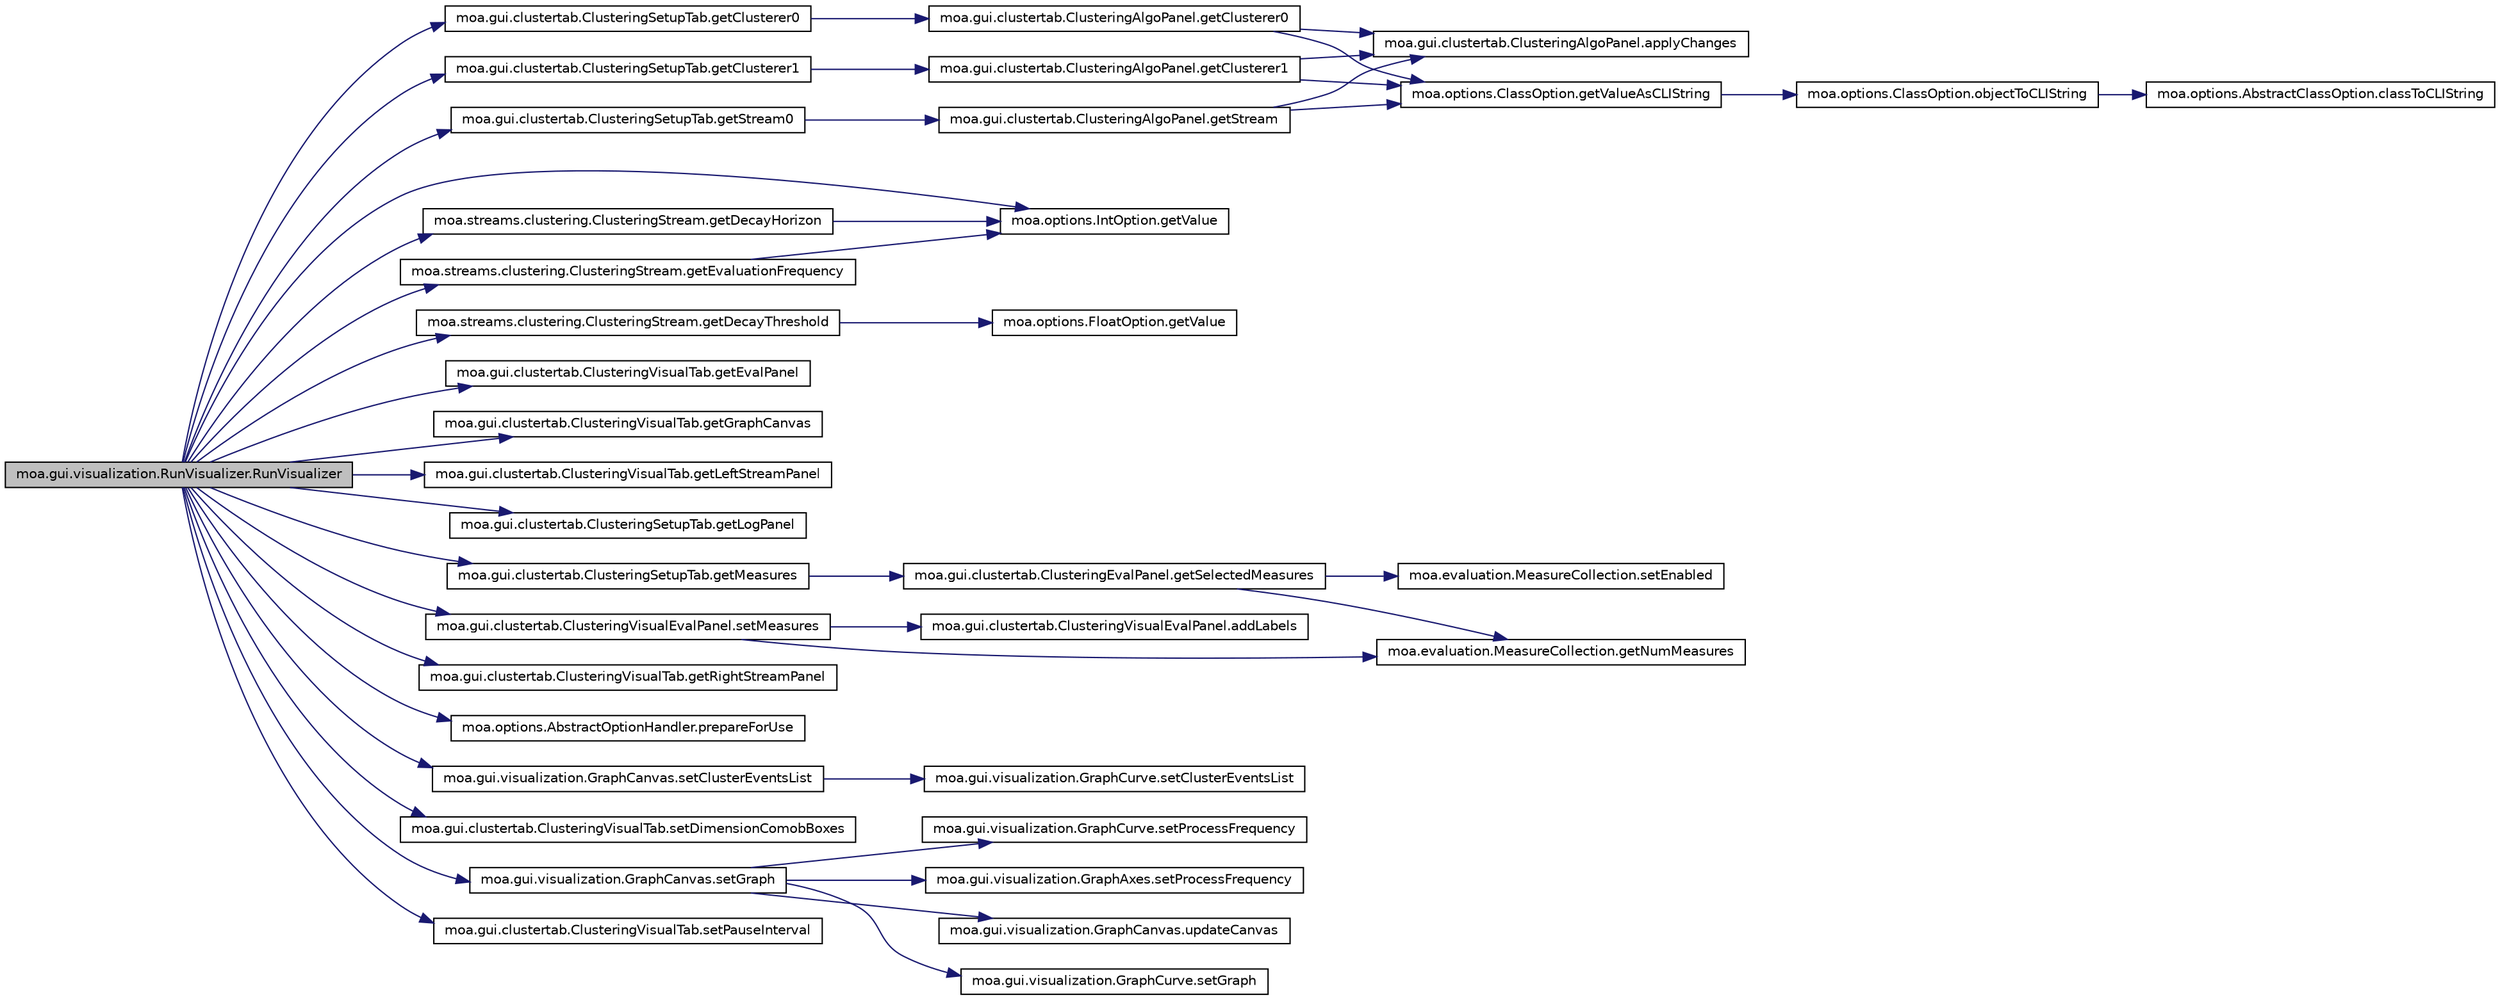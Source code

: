 digraph G
{
  edge [fontname="Helvetica",fontsize="10",labelfontname="Helvetica",labelfontsize="10"];
  node [fontname="Helvetica",fontsize="10",shape=record];
  rankdir=LR;
  Node1 [label="moa.gui.visualization.RunVisualizer.RunVisualizer",height=0.2,width=0.4,color="black", fillcolor="grey75", style="filled" fontcolor="black"];
  Node1 -> Node2 [color="midnightblue",fontsize="10",style="solid",fontname="Helvetica"];
  Node2 [label="moa.gui.clustertab.ClusteringSetupTab.getClusterer0",height=0.2,width=0.4,color="black", fillcolor="white", style="filled",URL="$classmoa_1_1gui_1_1clustertab_1_1ClusteringSetupTab.html#a99ee45aa7cdebb479957a2f67b8fea07"];
  Node2 -> Node3 [color="midnightblue",fontsize="10",style="solid",fontname="Helvetica"];
  Node3 [label="moa.gui.clustertab.ClusteringAlgoPanel.getClusterer0",height=0.2,width=0.4,color="black", fillcolor="white", style="filled",URL="$classmoa_1_1gui_1_1clustertab_1_1ClusteringAlgoPanel.html#a5fa6650dd54468473d092929f79a818e"];
  Node3 -> Node4 [color="midnightblue",fontsize="10",style="solid",fontname="Helvetica"];
  Node4 [label="moa.gui.clustertab.ClusteringAlgoPanel.applyChanges",height=0.2,width=0.4,color="black", fillcolor="white", style="filled",URL="$classmoa_1_1gui_1_1clustertab_1_1ClusteringAlgoPanel.html#ad58377c17093f21db0ffcecd12ee2a3f"];
  Node3 -> Node5 [color="midnightblue",fontsize="10",style="solid",fontname="Helvetica"];
  Node5 [label="moa.options.ClassOption.getValueAsCLIString",height=0.2,width=0.4,color="black", fillcolor="white", style="filled",URL="$classmoa_1_1options_1_1ClassOption.html#abfcff77584985fa43bf7b3a1ff50568f",tooltip="Gets the value of a Command Line Interface text as a string."];
  Node5 -> Node6 [color="midnightblue",fontsize="10",style="solid",fontname="Helvetica"];
  Node6 [label="moa.options.ClassOption.objectToCLIString",height=0.2,width=0.4,color="black", fillcolor="white", style="filled",URL="$classmoa_1_1options_1_1ClassOption.html#a3b96c5ce84c6cd94a3676417d968205f"];
  Node6 -> Node7 [color="midnightblue",fontsize="10",style="solid",fontname="Helvetica"];
  Node7 [label="moa.options.AbstractClassOption.classToCLIString",height=0.2,width=0.4,color="black", fillcolor="white", style="filled",URL="$classmoa_1_1options_1_1AbstractClassOption.html#a99164a3a010dec28f40f4397aec6ecfd",tooltip="Gets the command line interface text of the class."];
  Node1 -> Node8 [color="midnightblue",fontsize="10",style="solid",fontname="Helvetica"];
  Node8 [label="moa.gui.clustertab.ClusteringSetupTab.getClusterer1",height=0.2,width=0.4,color="black", fillcolor="white", style="filled",URL="$classmoa_1_1gui_1_1clustertab_1_1ClusteringSetupTab.html#a72013c2d0e338e0589bdcfb480d418cf"];
  Node8 -> Node9 [color="midnightblue",fontsize="10",style="solid",fontname="Helvetica"];
  Node9 [label="moa.gui.clustertab.ClusteringAlgoPanel.getClusterer1",height=0.2,width=0.4,color="black", fillcolor="white", style="filled",URL="$classmoa_1_1gui_1_1clustertab_1_1ClusteringAlgoPanel.html#ab0d01cc6251d328a12a2c284f21cd514"];
  Node9 -> Node4 [color="midnightblue",fontsize="10",style="solid",fontname="Helvetica"];
  Node9 -> Node5 [color="midnightblue",fontsize="10",style="solid",fontname="Helvetica"];
  Node1 -> Node10 [color="midnightblue",fontsize="10",style="solid",fontname="Helvetica"];
  Node10 [label="moa.streams.clustering.ClusteringStream.getDecayHorizon",height=0.2,width=0.4,color="black", fillcolor="white", style="filled",URL="$classmoa_1_1streams_1_1clustering_1_1ClusteringStream.html#a0e1f463d8420975164dffb2e97a08a57"];
  Node10 -> Node11 [color="midnightblue",fontsize="10",style="solid",fontname="Helvetica"];
  Node11 [label="moa.options.IntOption.getValue",height=0.2,width=0.4,color="black", fillcolor="white", style="filled",URL="$classmoa_1_1options_1_1IntOption.html#affae8787274b44ab7616d46b8d6c831a"];
  Node1 -> Node12 [color="midnightblue",fontsize="10",style="solid",fontname="Helvetica"];
  Node12 [label="moa.streams.clustering.ClusteringStream.getDecayThreshold",height=0.2,width=0.4,color="black", fillcolor="white", style="filled",URL="$classmoa_1_1streams_1_1clustering_1_1ClusteringStream.html#a14ffed0103231e22e2193006100eaad3"];
  Node12 -> Node13 [color="midnightblue",fontsize="10",style="solid",fontname="Helvetica"];
  Node13 [label="moa.options.FloatOption.getValue",height=0.2,width=0.4,color="black", fillcolor="white", style="filled",URL="$classmoa_1_1options_1_1FloatOption.html#a0e606a62f4ece232aa8f8cb04bb7f1cf"];
  Node1 -> Node14 [color="midnightblue",fontsize="10",style="solid",fontname="Helvetica"];
  Node14 [label="moa.gui.clustertab.ClusteringVisualTab.getEvalPanel",height=0.2,width=0.4,color="black", fillcolor="white", style="filled",URL="$classmoa_1_1gui_1_1clustertab_1_1ClusteringVisualTab.html#a379f33c4188a016a072387348abe672d"];
  Node1 -> Node15 [color="midnightblue",fontsize="10",style="solid",fontname="Helvetica"];
  Node15 [label="moa.streams.clustering.ClusteringStream.getEvaluationFrequency",height=0.2,width=0.4,color="black", fillcolor="white", style="filled",URL="$classmoa_1_1streams_1_1clustering_1_1ClusteringStream.html#adcf7865ecdebec70dd0141a51d7918b0"];
  Node15 -> Node11 [color="midnightblue",fontsize="10",style="solid",fontname="Helvetica"];
  Node1 -> Node16 [color="midnightblue",fontsize="10",style="solid",fontname="Helvetica"];
  Node16 [label="moa.gui.clustertab.ClusteringVisualTab.getGraphCanvas",height=0.2,width=0.4,color="black", fillcolor="white", style="filled",URL="$classmoa_1_1gui_1_1clustertab_1_1ClusteringVisualTab.html#a041bcf5579e35df3269c4b34b0d3356f"];
  Node1 -> Node17 [color="midnightblue",fontsize="10",style="solid",fontname="Helvetica"];
  Node17 [label="moa.gui.clustertab.ClusteringVisualTab.getLeftStreamPanel",height=0.2,width=0.4,color="black", fillcolor="white", style="filled",URL="$classmoa_1_1gui_1_1clustertab_1_1ClusteringVisualTab.html#a3f606df023b88121753d1e1951186446"];
  Node1 -> Node18 [color="midnightblue",fontsize="10",style="solid",fontname="Helvetica"];
  Node18 [label="moa.gui.clustertab.ClusteringSetupTab.getLogPanel",height=0.2,width=0.4,color="black", fillcolor="white", style="filled",URL="$classmoa_1_1gui_1_1clustertab_1_1ClusteringSetupTab.html#adb7db176b9100515f27f393b2f411d4b"];
  Node1 -> Node19 [color="midnightblue",fontsize="10",style="solid",fontname="Helvetica"];
  Node19 [label="moa.gui.clustertab.ClusteringSetupTab.getMeasures",height=0.2,width=0.4,color="black", fillcolor="white", style="filled",URL="$classmoa_1_1gui_1_1clustertab_1_1ClusteringSetupTab.html#a11a3004c3dedcca2ce89e5c15920e414"];
  Node19 -> Node20 [color="midnightblue",fontsize="10",style="solid",fontname="Helvetica"];
  Node20 [label="moa.gui.clustertab.ClusteringEvalPanel.getSelectedMeasures",height=0.2,width=0.4,color="black", fillcolor="white", style="filled",URL="$classmoa_1_1gui_1_1clustertab_1_1ClusteringEvalPanel.html#a76b0a177daefbae29385967129d58145"];
  Node20 -> Node21 [color="midnightblue",fontsize="10",style="solid",fontname="Helvetica"];
  Node21 [label="moa.evaluation.MeasureCollection.getNumMeasures",height=0.2,width=0.4,color="black", fillcolor="white", style="filled",URL="$classmoa_1_1evaluation_1_1MeasureCollection.html#aa21276cf4ecc9b8fd091d282975157ea"];
  Node20 -> Node22 [color="midnightblue",fontsize="10",style="solid",fontname="Helvetica"];
  Node22 [label="moa.evaluation.MeasureCollection.setEnabled",height=0.2,width=0.4,color="black", fillcolor="white", style="filled",URL="$classmoa_1_1evaluation_1_1MeasureCollection.html#ada9c507a146bb58dbe411a055e4dd81b"];
  Node1 -> Node23 [color="midnightblue",fontsize="10",style="solid",fontname="Helvetica"];
  Node23 [label="moa.gui.clustertab.ClusteringVisualTab.getRightStreamPanel",height=0.2,width=0.4,color="black", fillcolor="white", style="filled",URL="$classmoa_1_1gui_1_1clustertab_1_1ClusteringVisualTab.html#a17fcbec6bad0e6752602b948f82956e2"];
  Node1 -> Node24 [color="midnightblue",fontsize="10",style="solid",fontname="Helvetica"];
  Node24 [label="moa.gui.clustertab.ClusteringSetupTab.getStream0",height=0.2,width=0.4,color="black", fillcolor="white", style="filled",URL="$classmoa_1_1gui_1_1clustertab_1_1ClusteringSetupTab.html#ab1909291d9df05b0c9e7afa7c1d40ed6"];
  Node24 -> Node25 [color="midnightblue",fontsize="10",style="solid",fontname="Helvetica"];
  Node25 [label="moa.gui.clustertab.ClusteringAlgoPanel.getStream",height=0.2,width=0.4,color="black", fillcolor="white", style="filled",URL="$classmoa_1_1gui_1_1clustertab_1_1ClusteringAlgoPanel.html#ad61f33fa5c12fa6c0bb2bee3ff3237c9"];
  Node25 -> Node4 [color="midnightblue",fontsize="10",style="solid",fontname="Helvetica"];
  Node25 -> Node5 [color="midnightblue",fontsize="10",style="solid",fontname="Helvetica"];
  Node1 -> Node11 [color="midnightblue",fontsize="10",style="solid",fontname="Helvetica"];
  Node1 -> Node26 [color="midnightblue",fontsize="10",style="solid",fontname="Helvetica"];
  Node26 [label="moa.options.AbstractOptionHandler.prepareForUse",height=0.2,width=0.4,color="black", fillcolor="white", style="filled",URL="$classmoa_1_1options_1_1AbstractOptionHandler.html#a556e65120bc5da07b677d92edd7ff450",tooltip="This method prepares this object for use."];
  Node1 -> Node27 [color="midnightblue",fontsize="10",style="solid",fontname="Helvetica"];
  Node27 [label="moa.gui.visualization.GraphCanvas.setClusterEventsList",height=0.2,width=0.4,color="black", fillcolor="white", style="filled",URL="$classmoa_1_1gui_1_1visualization_1_1GraphCanvas.html#a7f7442978c0011d87c1befdbad236830"];
  Node27 -> Node28 [color="midnightblue",fontsize="10",style="solid",fontname="Helvetica"];
  Node28 [label="moa.gui.visualization.GraphCurve.setClusterEventsList",height=0.2,width=0.4,color="black", fillcolor="white", style="filled",URL="$classmoa_1_1gui_1_1visualization_1_1GraphCurve.html#af96c988fb3196d6aa854494bb4bbe8be"];
  Node1 -> Node29 [color="midnightblue",fontsize="10",style="solid",fontname="Helvetica"];
  Node29 [label="moa.gui.clustertab.ClusteringVisualTab.setDimensionComobBoxes",height=0.2,width=0.4,color="black", fillcolor="white", style="filled",URL="$classmoa_1_1gui_1_1clustertab_1_1ClusteringVisualTab.html#ad52110f5945de3a969878d1d317965bf"];
  Node1 -> Node30 [color="midnightblue",fontsize="10",style="solid",fontname="Helvetica"];
  Node30 [label="moa.gui.visualization.GraphCanvas.setGraph",height=0.2,width=0.4,color="black", fillcolor="white", style="filled",URL="$classmoa_1_1gui_1_1visualization_1_1GraphCanvas.html#affe259f0e825f19583e1f4f624576fe6"];
  Node30 -> Node31 [color="midnightblue",fontsize="10",style="solid",fontname="Helvetica"];
  Node31 [label="moa.gui.visualization.GraphCurve.setGraph",height=0.2,width=0.4,color="black", fillcolor="white", style="filled",URL="$classmoa_1_1gui_1_1visualization_1_1GraphCurve.html#a3d548d029b81d1d463dc5739dd55f056"];
  Node30 -> Node32 [color="midnightblue",fontsize="10",style="solid",fontname="Helvetica"];
  Node32 [label="moa.gui.visualization.GraphCurve.setProcessFrequency",height=0.2,width=0.4,color="black", fillcolor="white", style="filled",URL="$classmoa_1_1gui_1_1visualization_1_1GraphCurve.html#a7785e01252cffdb9d9d5c9c47879433c"];
  Node30 -> Node33 [color="midnightblue",fontsize="10",style="solid",fontname="Helvetica"];
  Node33 [label="moa.gui.visualization.GraphAxes.setProcessFrequency",height=0.2,width=0.4,color="black", fillcolor="white", style="filled",URL="$classmoa_1_1gui_1_1visualization_1_1GraphAxes.html#a1c95f3eaa05dce1108ec574cd0b8361f"];
  Node30 -> Node34 [color="midnightblue",fontsize="10",style="solid",fontname="Helvetica"];
  Node34 [label="moa.gui.visualization.GraphCanvas.updateCanvas",height=0.2,width=0.4,color="black", fillcolor="white", style="filled",URL="$classmoa_1_1gui_1_1visualization_1_1GraphCanvas.html#adc8ee0602dba6a004e742d018247d6d3"];
  Node1 -> Node35 [color="midnightblue",fontsize="10",style="solid",fontname="Helvetica"];
  Node35 [label="moa.gui.clustertab.ClusteringVisualEvalPanel.setMeasures",height=0.2,width=0.4,color="black", fillcolor="white", style="filled",URL="$classmoa_1_1gui_1_1clustertab_1_1ClusteringVisualEvalPanel.html#ad572a0e9632dae37b2585330d58ceab1"];
  Node35 -> Node36 [color="midnightblue",fontsize="10",style="solid",fontname="Helvetica"];
  Node36 [label="moa.gui.clustertab.ClusteringVisualEvalPanel.addLabels",height=0.2,width=0.4,color="black", fillcolor="white", style="filled",URL="$classmoa_1_1gui_1_1clustertab_1_1ClusteringVisualEvalPanel.html#a627cb8e0ab6dd7ebd116cf1957c40be5"];
  Node35 -> Node21 [color="midnightblue",fontsize="10",style="solid",fontname="Helvetica"];
  Node1 -> Node37 [color="midnightblue",fontsize="10",style="solid",fontname="Helvetica"];
  Node37 [label="moa.gui.clustertab.ClusteringVisualTab.setPauseInterval",height=0.2,width=0.4,color="black", fillcolor="white", style="filled",URL="$classmoa_1_1gui_1_1clustertab_1_1ClusteringVisualTab.html#a0910069dfaba487653da6e7381b356c3"];
}
